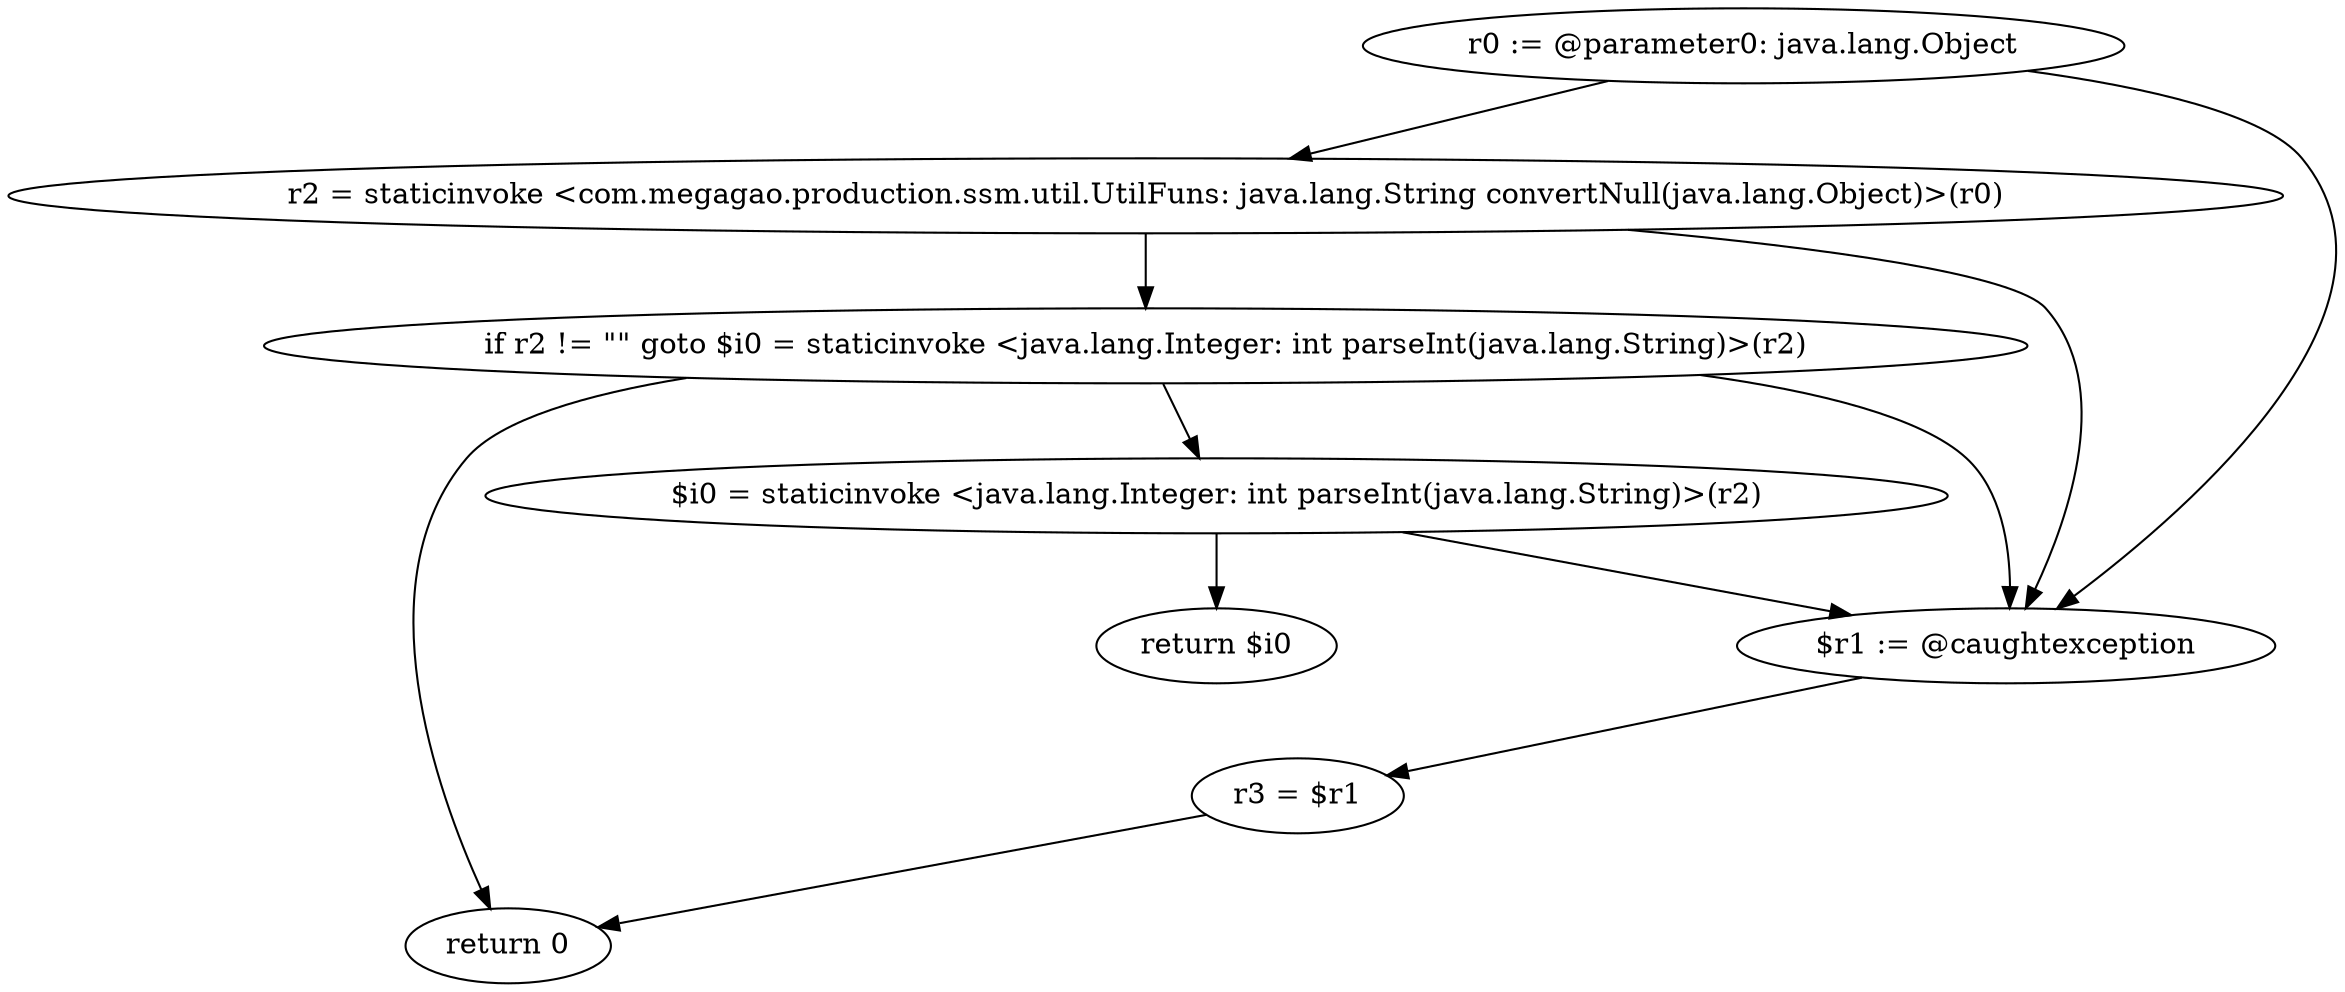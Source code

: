 digraph "unitGraph" {
    "r0 := @parameter0: java.lang.Object"
    "r2 = staticinvoke <com.megagao.production.ssm.util.UtilFuns: java.lang.String convertNull(java.lang.Object)>(r0)"
    "if r2 != \"\" goto $i0 = staticinvoke <java.lang.Integer: int parseInt(java.lang.String)>(r2)"
    "return 0"
    "$i0 = staticinvoke <java.lang.Integer: int parseInt(java.lang.String)>(r2)"
    "return $i0"
    "$r1 := @caughtexception"
    "r3 = $r1"
    "r0 := @parameter0: java.lang.Object"->"r2 = staticinvoke <com.megagao.production.ssm.util.UtilFuns: java.lang.String convertNull(java.lang.Object)>(r0)";
    "r0 := @parameter0: java.lang.Object"->"$r1 := @caughtexception";
    "r2 = staticinvoke <com.megagao.production.ssm.util.UtilFuns: java.lang.String convertNull(java.lang.Object)>(r0)"->"if r2 != \"\" goto $i0 = staticinvoke <java.lang.Integer: int parseInt(java.lang.String)>(r2)";
    "r2 = staticinvoke <com.megagao.production.ssm.util.UtilFuns: java.lang.String convertNull(java.lang.Object)>(r0)"->"$r1 := @caughtexception";
    "if r2 != \"\" goto $i0 = staticinvoke <java.lang.Integer: int parseInt(java.lang.String)>(r2)"->"return 0";
    "if r2 != \"\" goto $i0 = staticinvoke <java.lang.Integer: int parseInt(java.lang.String)>(r2)"->"$i0 = staticinvoke <java.lang.Integer: int parseInt(java.lang.String)>(r2)";
    "if r2 != \"\" goto $i0 = staticinvoke <java.lang.Integer: int parseInt(java.lang.String)>(r2)"->"$r1 := @caughtexception";
    "$i0 = staticinvoke <java.lang.Integer: int parseInt(java.lang.String)>(r2)"->"return $i0";
    "$i0 = staticinvoke <java.lang.Integer: int parseInt(java.lang.String)>(r2)"->"$r1 := @caughtexception";
    "$r1 := @caughtexception"->"r3 = $r1";
    "r3 = $r1"->"return 0";
}
